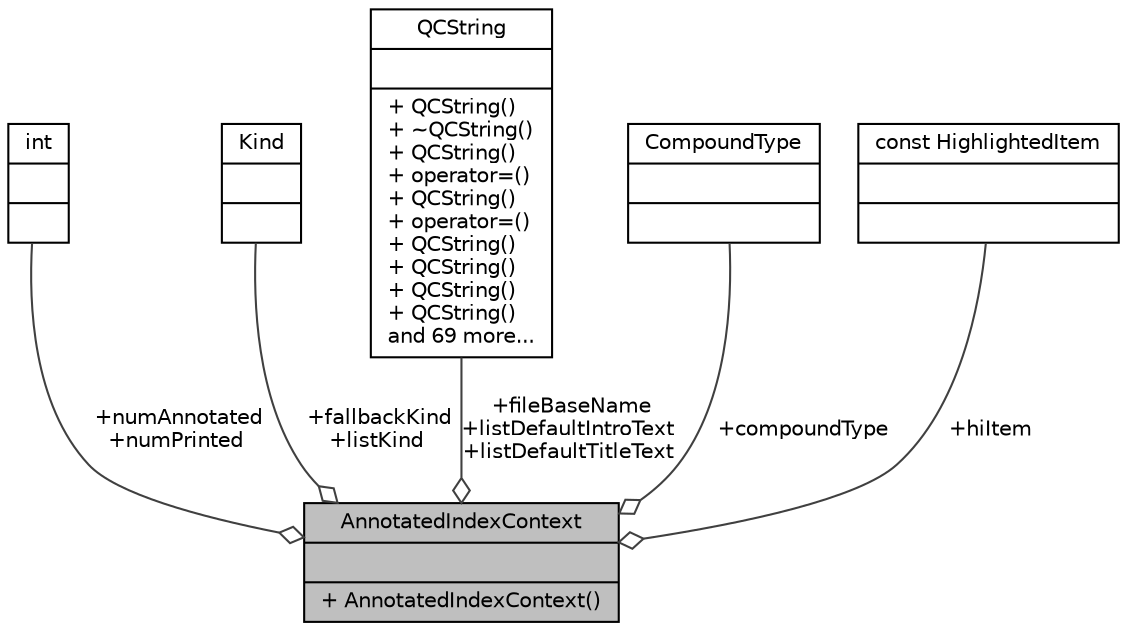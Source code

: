 digraph "AnnotatedIndexContext"
{
 // LATEX_PDF_SIZE
  edge [fontname="Helvetica",fontsize="10",labelfontname="Helvetica",labelfontsize="10"];
  node [fontname="Helvetica",fontsize="10",shape=record];
  Node1 [label="{AnnotatedIndexContext\n||+ AnnotatedIndexContext()\l}",height=0.2,width=0.4,color="black", fillcolor="grey75", style="filled", fontcolor="black",tooltip=" "];
  Node2 -> Node1 [color="grey25",fontsize="10",style="solid",label=" +numAnnotated\n+numPrinted" ,arrowhead="odiamond"];
  Node2 [label="{int\n||}",height=0.2,width=0.4,color="black", fillcolor="white", style="filled",URL="$classint.html",tooltip=" "];
  Node3 -> Node1 [color="grey25",fontsize="10",style="solid",label=" +fallbackKind\n+listKind" ,arrowhead="odiamond"];
  Node3 [label="{Kind\n||}",height=0.2,width=0.4,color="black", fillcolor="white", style="filled",tooltip=" "];
  Node4 -> Node1 [color="grey25",fontsize="10",style="solid",label=" +fileBaseName\n+listDefaultIntroText\n+listDefaultTitleText" ,arrowhead="odiamond"];
  Node4 [label="{QCString\n||+ QCString()\l+ ~QCString()\l+ QCString()\l+ operator=()\l+ QCString()\l+ operator=()\l+ QCString()\l+ QCString()\l+ QCString()\l+ QCString()\land 69 more...\l}",height=0.2,width=0.4,color="black", fillcolor="white", style="filled",URL="$classQCString.html",tooltip=" "];
  Node5 -> Node1 [color="grey25",fontsize="10",style="solid",label=" +compoundType" ,arrowhead="odiamond"];
  Node5 [label="{CompoundType\n||}",height=0.2,width=0.4,color="black", fillcolor="white", style="filled",tooltip=" "];
  Node6 -> Node1 [color="grey25",fontsize="10",style="solid",label=" +hiItem" ,arrowhead="odiamond"];
  Node6 [label="{const HighlightedItem\n||}",height=0.2,width=0.4,color="black", fillcolor="white", style="filled",tooltip=" "];
}
